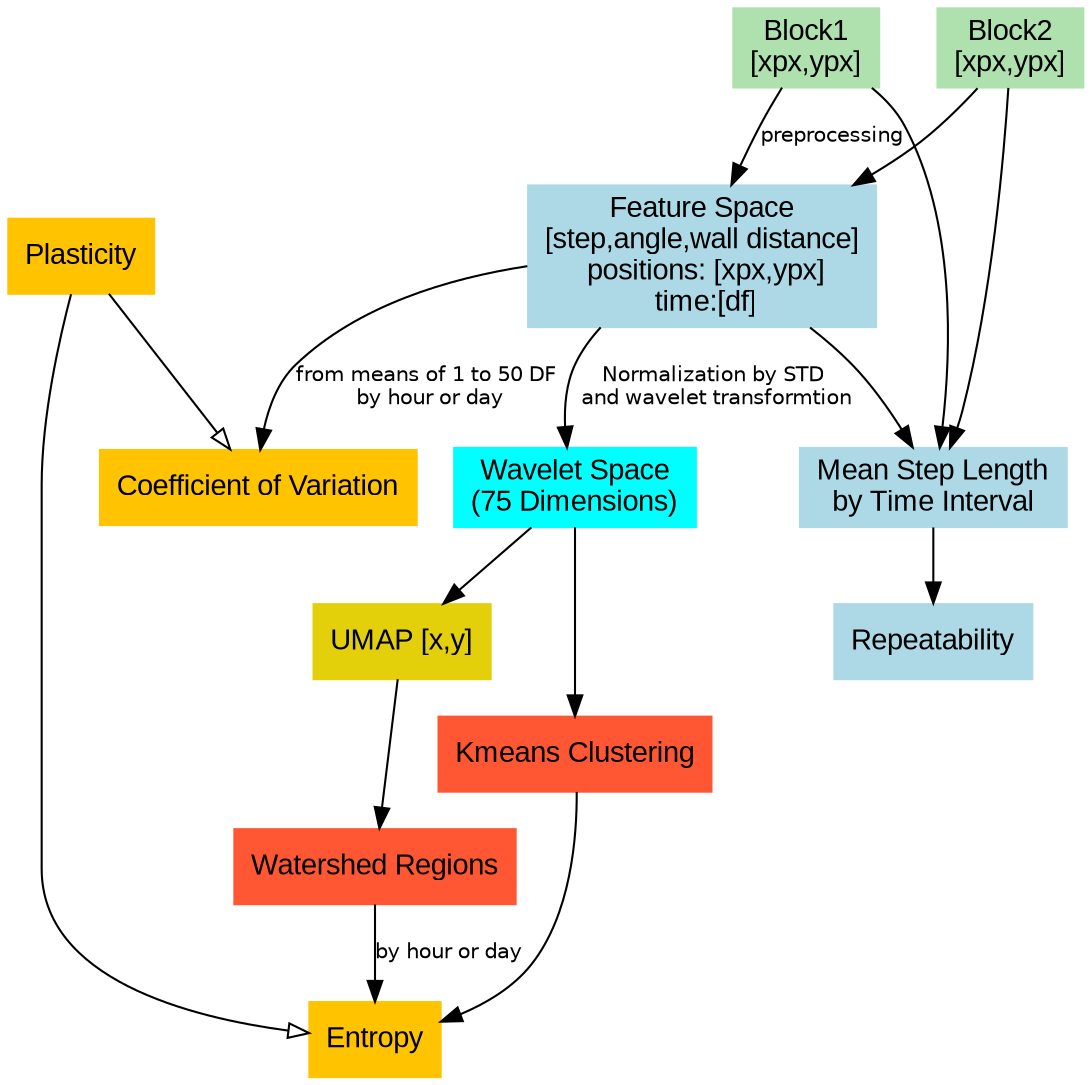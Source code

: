 
digraph G {
    node [shape=box, style=filled, color="lightblue" fontname=Arial]
    edge [fontname=Helvetica, fontsize=10, labelfontcolor=black]
    Block1 [label="Block1\n[xpx,ypx]", color="#AFE1AF"]
    Block2 [label="Block2\n[xpx,ypx]", color="#AFE1AF"]
    Feature [label="Feature Space\n[step,angle,wall distance]\n positions: [xpx,ypx]\n time:[df]"]
    WaveletSpace [label="Wavelet Space\n(75 Dimensions)" color="#00FFFF"]
    UMAP [label="UMAP [x,y]", color="#E4D00A"]
    Watershed [label="Watershed Regions" color="#FF5733"]
    Kmeans [label="Kmeans Clustering" color="#FF5733"]
    CV [label="Coefficient of Variation" color="#FFC300"]
    Entropy [label="Entropy" color="#FFC300"]
    StepLength [label="Mean Step Length\nby Time Interval"]
    Repeatability [label="Repeatability"]
    Plasticity [label="Plasticity" color="#FFC300"]
    Block1 -> Feature [label="preprocessing"]
    Block2 -> Feature #[label="preprocessing"]
    Feature -> WaveletSpace [label="Normalization by STD\n and wavelet transformtion"]
    WaveletSpace -> UMAP
    UMAP -> Watershed
    WaveletSpace -> Kmeans
    Feature -> CV [label="from means of 1 to 50 DF\n by hour or day"]
    Watershed -> Entropy [label="by hour or day"]
    Kmeans -> Entropy
    Block1 -> StepLength
    Block2 -> StepLength 
    Feature -> StepLength
    StepLength -> Repeatability
    Plasticity -> Entropy [arrowhead = empty]
    Plasticity -> CV [arrowhead = empty]
}
